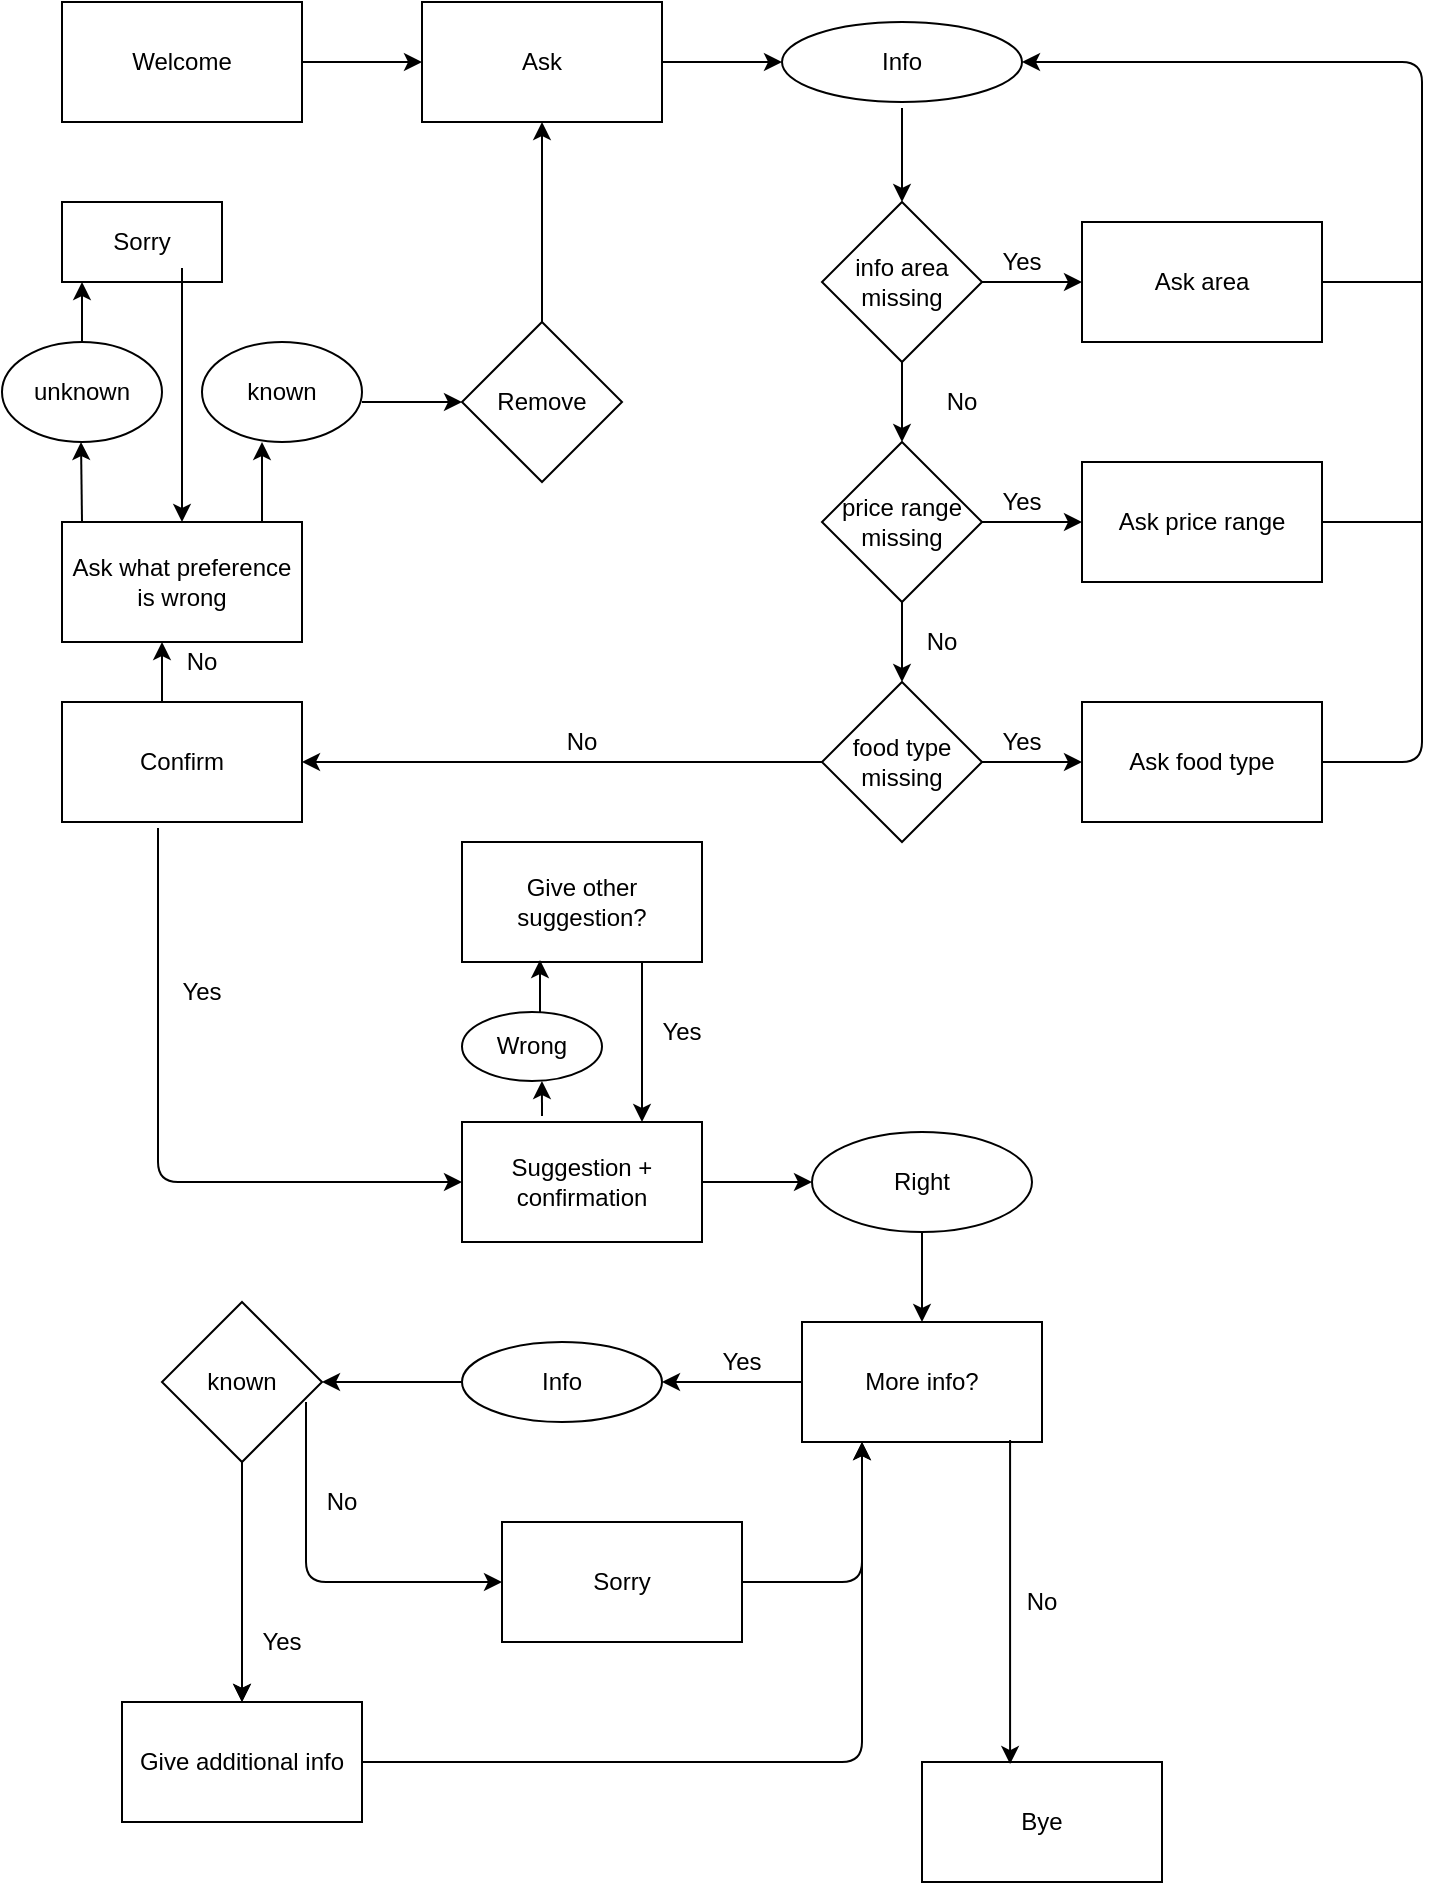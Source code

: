 <mxfile version="13.7.1" type="github"><diagram id="WTRNoEzANxITyq6l-b7Z" name="Page-1"><mxGraphModel dx="1108" dy="401" grid="1" gridSize="10" guides="1" tooltips="1" connect="1" arrows="1" fold="1" page="1" pageScale="1" pageWidth="827" pageHeight="1169" math="0" shadow="0"><root><mxCell id="0"/><mxCell id="1" parent="0"/><mxCell id="2_UXB5X1O9KzaBxz7M0A-80" value="" style="edgeStyle=orthogonalEdgeStyle;rounded=0;orthogonalLoop=1;jettySize=auto;html=1;" edge="1" parent="1" source="2_UXB5X1O9KzaBxz7M0A-1" target="2_UXB5X1O9KzaBxz7M0A-2"><mxGeometry relative="1" as="geometry"/></mxCell><mxCell id="2_UXB5X1O9KzaBxz7M0A-1" value="Welcome" style="rounded=0;whiteSpace=wrap;html=1;" vertex="1" parent="1"><mxGeometry x="80" y="40" width="120" height="60" as="geometry"/></mxCell><mxCell id="2_UXB5X1O9KzaBxz7M0A-20" value="" style="edgeStyle=orthogonalEdgeStyle;rounded=0;orthogonalLoop=1;jettySize=auto;html=1;" edge="1" parent="1" source="2_UXB5X1O9KzaBxz7M0A-2" target="2_UXB5X1O9KzaBxz7M0A-3"><mxGeometry relative="1" as="geometry"/></mxCell><mxCell id="2_UXB5X1O9KzaBxz7M0A-2" value="Ask" style="rounded=0;whiteSpace=wrap;html=1;" vertex="1" parent="1"><mxGeometry x="260" y="40" width="120" height="60" as="geometry"/></mxCell><mxCell id="2_UXB5X1O9KzaBxz7M0A-40" value="" style="edgeStyle=orthogonalEdgeStyle;rounded=0;orthogonalLoop=1;jettySize=auto;html=1;entryX=0.5;entryY=0;entryDx=0;entryDy=0;" edge="1" parent="1" target="2_UXB5X1O9KzaBxz7M0A-31"><mxGeometry relative="1" as="geometry"><mxPoint x="500" y="93" as="sourcePoint"/><Array as="points"><mxPoint x="500" y="93"/></Array></mxGeometry></mxCell><mxCell id="2_UXB5X1O9KzaBxz7M0A-3" value="Info" style="ellipse;whiteSpace=wrap;html=1;" vertex="1" parent="1"><mxGeometry x="440" y="50" width="120" height="40" as="geometry"/></mxCell><mxCell id="2_UXB5X1O9KzaBxz7M0A-5" value="Confirm" style="rounded=0;whiteSpace=wrap;html=1;" vertex="1" parent="1"><mxGeometry x="80" y="390" width="120" height="60" as="geometry"/></mxCell><mxCell id="2_UXB5X1O9KzaBxz7M0A-29" value="" style="edgeStyle=orthogonalEdgeStyle;rounded=0;orthogonalLoop=1;jettySize=auto;html=1;" edge="1" parent="1" source="2_UXB5X1O9KzaBxz7M0A-6" target="2_UXB5X1O9KzaBxz7M0A-7"><mxGeometry relative="1" as="geometry"/></mxCell><mxCell id="2_UXB5X1O9KzaBxz7M0A-6" value="Suggestion + confirmation" style="rounded=0;whiteSpace=wrap;html=1;" vertex="1" parent="1"><mxGeometry x="280" y="600" width="120" height="60" as="geometry"/></mxCell><mxCell id="2_UXB5X1O9KzaBxz7M0A-28" value="" style="edgeStyle=orthogonalEdgeStyle;rounded=0;orthogonalLoop=1;jettySize=auto;html=1;" edge="1" parent="1" source="2_UXB5X1O9KzaBxz7M0A-7" target="2_UXB5X1O9KzaBxz7M0A-8"><mxGeometry relative="1" as="geometry"/></mxCell><mxCell id="2_UXB5X1O9KzaBxz7M0A-7" value="Right" style="ellipse;whiteSpace=wrap;html=1;" vertex="1" parent="1"><mxGeometry x="455" y="605" width="110" height="50" as="geometry"/></mxCell><mxCell id="2_UXB5X1O9KzaBxz7M0A-21" value="" style="edgeStyle=orthogonalEdgeStyle;rounded=0;orthogonalLoop=1;jettySize=auto;html=1;" edge="1" parent="1" source="2_UXB5X1O9KzaBxz7M0A-8" target="2_UXB5X1O9KzaBxz7M0A-9"><mxGeometry relative="1" as="geometry"/></mxCell><mxCell id="2_UXB5X1O9KzaBxz7M0A-8" value="More info?" style="rounded=0;whiteSpace=wrap;html=1;" vertex="1" parent="1"><mxGeometry x="450" y="700" width="120" height="60" as="geometry"/></mxCell><mxCell id="2_UXB5X1O9KzaBxz7M0A-22" value="" style="edgeStyle=orthogonalEdgeStyle;rounded=0;orthogonalLoop=1;jettySize=auto;html=1;" edge="1" parent="1" source="2_UXB5X1O9KzaBxz7M0A-9" target="2_UXB5X1O9KzaBxz7M0A-10"><mxGeometry relative="1" as="geometry"/></mxCell><mxCell id="2_UXB5X1O9KzaBxz7M0A-9" value="Info" style="ellipse;whiteSpace=wrap;html=1;" vertex="1" parent="1"><mxGeometry x="280" y="710" width="100" height="40" as="geometry"/></mxCell><mxCell id="2_UXB5X1O9KzaBxz7M0A-24" value="" style="edgeStyle=orthogonalEdgeStyle;rounded=0;orthogonalLoop=1;jettySize=auto;html=1;" edge="1" parent="1" source="2_UXB5X1O9KzaBxz7M0A-10" target="2_UXB5X1O9KzaBxz7M0A-12"><mxGeometry relative="1" as="geometry"/></mxCell><mxCell id="2_UXB5X1O9KzaBxz7M0A-10" value="known" style="rhombus;whiteSpace=wrap;html=1;" vertex="1" parent="1"><mxGeometry x="130" y="690" width="80" height="80" as="geometry"/></mxCell><mxCell id="2_UXB5X1O9KzaBxz7M0A-11" value="Sorry" style="rounded=0;whiteSpace=wrap;html=1;" vertex="1" parent="1"><mxGeometry x="300" y="800" width="120" height="60" as="geometry"/></mxCell><mxCell id="2_UXB5X1O9KzaBxz7M0A-13" value="Bye" style="rounded=0;whiteSpace=wrap;html=1;" vertex="1" parent="1"><mxGeometry x="510" y="920" width="120" height="60" as="geometry"/></mxCell><mxCell id="2_UXB5X1O9KzaBxz7M0A-14" value="Give other suggestion?" style="rounded=0;whiteSpace=wrap;html=1;" vertex="1" parent="1"><mxGeometry x="280" y="460" width="120" height="60" as="geometry"/></mxCell><mxCell id="2_UXB5X1O9KzaBxz7M0A-18" value="Wrong" style="ellipse;whiteSpace=wrap;html=1;" vertex="1" parent="1"><mxGeometry x="280" y="545" width="70" height="34.5" as="geometry"/></mxCell><mxCell id="2_UXB5X1O9KzaBxz7M0A-37" value="" style="edgeStyle=orthogonalEdgeStyle;rounded=0;orthogonalLoop=1;jettySize=auto;html=1;" edge="1" parent="1" source="2_UXB5X1O9KzaBxz7M0A-31" target="2_UXB5X1O9KzaBxz7M0A-34"><mxGeometry relative="1" as="geometry"/></mxCell><mxCell id="2_UXB5X1O9KzaBxz7M0A-41" value="" style="edgeStyle=orthogonalEdgeStyle;rounded=0;orthogonalLoop=1;jettySize=auto;html=1;" edge="1" parent="1" source="2_UXB5X1O9KzaBxz7M0A-31" target="2_UXB5X1O9KzaBxz7M0A-32"><mxGeometry relative="1" as="geometry"/></mxCell><mxCell id="2_UXB5X1O9KzaBxz7M0A-31" value="info area missing" style="rhombus;whiteSpace=wrap;html=1;" vertex="1" parent="1"><mxGeometry x="460" y="140" width="80" height="80" as="geometry"/></mxCell><mxCell id="2_UXB5X1O9KzaBxz7M0A-38" value="" style="edgeStyle=orthogonalEdgeStyle;rounded=0;orthogonalLoop=1;jettySize=auto;html=1;" edge="1" parent="1" source="2_UXB5X1O9KzaBxz7M0A-32" target="2_UXB5X1O9KzaBxz7M0A-35"><mxGeometry relative="1" as="geometry"/></mxCell><mxCell id="2_UXB5X1O9KzaBxz7M0A-42" value="" style="edgeStyle=orthogonalEdgeStyle;rounded=0;orthogonalLoop=1;jettySize=auto;html=1;" edge="1" parent="1" source="2_UXB5X1O9KzaBxz7M0A-32" target="2_UXB5X1O9KzaBxz7M0A-33"><mxGeometry relative="1" as="geometry"/></mxCell><mxCell id="2_UXB5X1O9KzaBxz7M0A-32" value="price range missing" style="rhombus;whiteSpace=wrap;html=1;" vertex="1" parent="1"><mxGeometry x="460" y="260" width="80" height="80" as="geometry"/></mxCell><mxCell id="2_UXB5X1O9KzaBxz7M0A-39" value="" style="edgeStyle=orthogonalEdgeStyle;rounded=0;orthogonalLoop=1;jettySize=auto;html=1;" edge="1" parent="1" source="2_UXB5X1O9KzaBxz7M0A-33" target="2_UXB5X1O9KzaBxz7M0A-36"><mxGeometry relative="1" as="geometry"/></mxCell><mxCell id="2_UXB5X1O9KzaBxz7M0A-43" value="" style="edgeStyle=orthogonalEdgeStyle;rounded=0;orthogonalLoop=1;jettySize=auto;html=1;" edge="1" parent="1" source="2_UXB5X1O9KzaBxz7M0A-33" target="2_UXB5X1O9KzaBxz7M0A-5"><mxGeometry relative="1" as="geometry"><Array as="points"><mxPoint x="270" y="420"/><mxPoint x="270" y="420"/></Array></mxGeometry></mxCell><mxCell id="2_UXB5X1O9KzaBxz7M0A-33" value="food type missing" style="rhombus;whiteSpace=wrap;html=1;" vertex="1" parent="1"><mxGeometry x="460" y="380" width="80" height="80" as="geometry"/></mxCell><mxCell id="2_UXB5X1O9KzaBxz7M0A-34" value="Ask area" style="rounded=0;whiteSpace=wrap;html=1;" vertex="1" parent="1"><mxGeometry x="590" y="150" width="120" height="60" as="geometry"/></mxCell><mxCell id="2_UXB5X1O9KzaBxz7M0A-35" value="Ask price range" style="rounded=0;whiteSpace=wrap;html=1;" vertex="1" parent="1"><mxGeometry x="590" y="270" width="120" height="60" as="geometry"/></mxCell><mxCell id="2_UXB5X1O9KzaBxz7M0A-36" value="Ask food type" style="rounded=0;whiteSpace=wrap;html=1;" vertex="1" parent="1"><mxGeometry x="590" y="390" width="120" height="60" as="geometry"/></mxCell><mxCell id="2_UXB5X1O9KzaBxz7M0A-45" value="" style="endArrow=classic;html=1;exitX=0.4;exitY=1.05;exitDx=0;exitDy=0;exitPerimeter=0;entryX=0;entryY=0.5;entryDx=0;entryDy=0;" edge="1" parent="1" source="2_UXB5X1O9KzaBxz7M0A-5" target="2_UXB5X1O9KzaBxz7M0A-6"><mxGeometry width="50" height="50" relative="1" as="geometry"><mxPoint x="330" y="510" as="sourcePoint"/><mxPoint x="380" y="460" as="targetPoint"/><Array as="points"><mxPoint x="128" y="630"/></Array></mxGeometry></mxCell><mxCell id="2_UXB5X1O9KzaBxz7M0A-46" value="" style="endArrow=classic;html=1;entryX=0.571;entryY=1;entryDx=0;entryDy=0;entryPerimeter=0;" edge="1" parent="1" target="2_UXB5X1O9KzaBxz7M0A-18"><mxGeometry width="50" height="50" relative="1" as="geometry"><mxPoint x="320" y="597" as="sourcePoint"/><mxPoint x="245" y="570" as="targetPoint"/><Array as="points"/></mxGeometry></mxCell><mxCell id="2_UXB5X1O9KzaBxz7M0A-48" value="" style="endArrow=classic;html=1;exitX=0.75;exitY=1;exitDx=0;exitDy=0;entryX=0.75;entryY=0;entryDx=0;entryDy=0;" edge="1" parent="1" source="2_UXB5X1O9KzaBxz7M0A-14" target="2_UXB5X1O9KzaBxz7M0A-6"><mxGeometry width="50" height="50" relative="1" as="geometry"><mxPoint x="330" y="500" as="sourcePoint"/><mxPoint x="320" y="530" as="targetPoint"/><Array as="points"/></mxGeometry></mxCell><mxCell id="2_UXB5X1O9KzaBxz7M0A-50" value="" style="endArrow=classic;html=1;" edge="1" parent="1"><mxGeometry width="50" height="50" relative="1" as="geometry"><mxPoint x="319" y="545" as="sourcePoint"/><mxPoint x="319" y="519" as="targetPoint"/><Array as="points"/></mxGeometry></mxCell><mxCell id="2_UXB5X1O9KzaBxz7M0A-52" value="Yes" style="text;html=1;strokeColor=none;fillColor=none;align=center;verticalAlign=middle;whiteSpace=wrap;rounded=0;" vertex="1" parent="1"><mxGeometry x="130" y="525" width="40" height="20" as="geometry"/></mxCell><mxCell id="2_UXB5X1O9KzaBxz7M0A-53" value="Yes" style="text;html=1;strokeColor=none;fillColor=none;align=center;verticalAlign=middle;whiteSpace=wrap;rounded=0;" vertex="1" parent="1"><mxGeometry x="370" y="545" width="40" height="20" as="geometry"/></mxCell><mxCell id="2_UXB5X1O9KzaBxz7M0A-54" value="Yes" style="text;html=1;strokeColor=none;fillColor=none;align=center;verticalAlign=middle;whiteSpace=wrap;rounded=0;" vertex="1" parent="1"><mxGeometry x="400" y="710" width="40" height="20" as="geometry"/></mxCell><mxCell id="2_UXB5X1O9KzaBxz7M0A-55" value="Yes" style="text;html=1;strokeColor=none;fillColor=none;align=center;verticalAlign=middle;whiteSpace=wrap;rounded=0;" vertex="1" parent="1"><mxGeometry x="170" y="850" width="40" height="20" as="geometry"/></mxCell><mxCell id="2_UXB5X1O9KzaBxz7M0A-56" value="No" style="text;html=1;strokeColor=none;fillColor=none;align=center;verticalAlign=middle;whiteSpace=wrap;rounded=0;" vertex="1" parent="1"><mxGeometry x="200" y="780" width="40" height="20" as="geometry"/></mxCell><mxCell id="2_UXB5X1O9KzaBxz7M0A-59" value="No" style="text;html=1;strokeColor=none;fillColor=none;align=center;verticalAlign=middle;whiteSpace=wrap;rounded=0;" vertex="1" parent="1"><mxGeometry x="550" y="830" width="40" height="20" as="geometry"/></mxCell><mxCell id="2_UXB5X1O9KzaBxz7M0A-63" value="" style="endArrow=classic;html=1;entryX=0;entryY=0;entryDx=0;entryDy=0;" edge="1" parent="1" target="2_UXB5X1O9KzaBxz7M0A-65"><mxGeometry width="50" height="50" relative="1" as="geometry"><mxPoint x="130" y="390" as="sourcePoint"/><mxPoint x="130" y="330" as="targetPoint"/></mxGeometry></mxCell><mxCell id="2_UXB5X1O9KzaBxz7M0A-64" value="Ask what preference is wrong" style="rounded=0;whiteSpace=wrap;html=1;" vertex="1" parent="1"><mxGeometry x="80" y="300" width="120" height="60" as="geometry"/></mxCell><mxCell id="2_UXB5X1O9KzaBxz7M0A-65" value="No" style="text;html=1;strokeColor=none;fillColor=none;align=center;verticalAlign=middle;whiteSpace=wrap;rounded=0;" vertex="1" parent="1"><mxGeometry x="130" y="360" width="40" height="20" as="geometry"/></mxCell><mxCell id="2_UXB5X1O9KzaBxz7M0A-67" value="" style="endArrow=classic;html=1;" edge="1" parent="1"><mxGeometry width="50" height="50" relative="1" as="geometry"><mxPoint x="90" y="300" as="sourcePoint"/><mxPoint x="89.5" y="260" as="targetPoint"/></mxGeometry></mxCell><mxCell id="2_UXB5X1O9KzaBxz7M0A-68" value="unknown" style="ellipse;whiteSpace=wrap;html=1;" vertex="1" parent="1"><mxGeometry x="50" y="210" width="80" height="50" as="geometry"/></mxCell><mxCell id="2_UXB5X1O9KzaBxz7M0A-69" value="" style="endArrow=classic;html=1;" edge="1" parent="1"><mxGeometry width="50" height="50" relative="1" as="geometry"><mxPoint x="180" y="300" as="sourcePoint"/><mxPoint x="180" y="260" as="targetPoint"/></mxGeometry></mxCell><mxCell id="2_UXB5X1O9KzaBxz7M0A-71" value="known" style="ellipse;whiteSpace=wrap;html=1;" vertex="1" parent="1"><mxGeometry x="150" y="210" width="80" height="50" as="geometry"/></mxCell><mxCell id="2_UXB5X1O9KzaBxz7M0A-72" value="Sorry" style="rounded=0;whiteSpace=wrap;html=1;" vertex="1" parent="1"><mxGeometry x="80" y="140" width="80" height="40" as="geometry"/></mxCell><mxCell id="2_UXB5X1O9KzaBxz7M0A-73" value="" style="endArrow=classic;html=1;" edge="1" parent="1"><mxGeometry width="50" height="50" relative="1" as="geometry"><mxPoint x="90" y="210" as="sourcePoint"/><mxPoint x="90" y="180" as="targetPoint"/></mxGeometry></mxCell><mxCell id="2_UXB5X1O9KzaBxz7M0A-74" value="" style="endArrow=classic;html=1;" edge="1" parent="1"><mxGeometry width="50" height="50" relative="1" as="geometry"><mxPoint x="140" y="173" as="sourcePoint"/><mxPoint x="140" y="300" as="targetPoint"/><Array as="points"/></mxGeometry></mxCell><mxCell id="2_UXB5X1O9KzaBxz7M0A-77" value="" style="endArrow=classic;html=1;" edge="1" parent="1"><mxGeometry width="50" height="50" relative="1" as="geometry"><mxPoint x="230" y="240" as="sourcePoint"/><mxPoint x="280" y="240" as="targetPoint"/></mxGeometry></mxCell><mxCell id="2_UXB5X1O9KzaBxz7M0A-78" value="Remove" style="rhombus;whiteSpace=wrap;html=1;" vertex="1" parent="1"><mxGeometry x="280" y="200" width="80" height="80" as="geometry"/></mxCell><mxCell id="2_UXB5X1O9KzaBxz7M0A-79" value="" style="endArrow=classic;html=1;entryX=0.5;entryY=1;entryDx=0;entryDy=0;" edge="1" parent="1" target="2_UXB5X1O9KzaBxz7M0A-2"><mxGeometry width="50" height="50" relative="1" as="geometry"><mxPoint x="320" y="200" as="sourcePoint"/><mxPoint x="370" y="150" as="targetPoint"/></mxGeometry></mxCell><mxCell id="2_UXB5X1O9KzaBxz7M0A-82" value="" style="endArrow=classic;html=1;entryX=1;entryY=0.5;entryDx=0;entryDy=0;" edge="1" parent="1" target="2_UXB5X1O9KzaBxz7M0A-3"><mxGeometry width="50" height="50" relative="1" as="geometry"><mxPoint x="710" y="420" as="sourcePoint"/><mxPoint x="760" y="30" as="targetPoint"/><Array as="points"><mxPoint x="760" y="420"/><mxPoint x="760" y="70"/></Array></mxGeometry></mxCell><mxCell id="2_UXB5X1O9KzaBxz7M0A-84" value="" style="endArrow=none;html=1;" edge="1" parent="1"><mxGeometry width="50" height="50" relative="1" as="geometry"><mxPoint x="710" y="300" as="sourcePoint"/><mxPoint x="760" y="300" as="targetPoint"/></mxGeometry></mxCell><mxCell id="2_UXB5X1O9KzaBxz7M0A-85" value="" style="endArrow=none;html=1;" edge="1" parent="1"><mxGeometry width="50" height="50" relative="1" as="geometry"><mxPoint x="710" y="180" as="sourcePoint"/><mxPoint x="760" y="180" as="targetPoint"/></mxGeometry></mxCell><mxCell id="2_UXB5X1O9KzaBxz7M0A-86" value="No" style="text;html=1;strokeColor=none;fillColor=none;align=center;verticalAlign=middle;whiteSpace=wrap;rounded=0;" vertex="1" parent="1"><mxGeometry x="510" y="230" width="40" height="20" as="geometry"/></mxCell><mxCell id="2_UXB5X1O9KzaBxz7M0A-87" value="No" style="text;html=1;strokeColor=none;fillColor=none;align=center;verticalAlign=middle;whiteSpace=wrap;rounded=0;" vertex="1" parent="1"><mxGeometry x="500" y="350" width="40" height="20" as="geometry"/></mxCell><mxCell id="2_UXB5X1O9KzaBxz7M0A-89" value="No" style="text;html=1;strokeColor=none;fillColor=none;align=center;verticalAlign=middle;whiteSpace=wrap;rounded=0;" vertex="1" parent="1"><mxGeometry x="320" y="400" width="40" height="20" as="geometry"/></mxCell><mxCell id="2_UXB5X1O9KzaBxz7M0A-90" value="Yes" style="text;html=1;strokeColor=none;fillColor=none;align=center;verticalAlign=middle;whiteSpace=wrap;rounded=0;" vertex="1" parent="1"><mxGeometry x="540" y="400" width="40" height="20" as="geometry"/></mxCell><mxCell id="2_UXB5X1O9KzaBxz7M0A-91" value="Yes" style="text;html=1;strokeColor=none;fillColor=none;align=center;verticalAlign=middle;whiteSpace=wrap;rounded=0;" vertex="1" parent="1"><mxGeometry x="540" y="280" width="40" height="20" as="geometry"/></mxCell><mxCell id="2_UXB5X1O9KzaBxz7M0A-92" value="Yes" style="text;html=1;strokeColor=none;fillColor=none;align=center;verticalAlign=middle;whiteSpace=wrap;rounded=0;" vertex="1" parent="1"><mxGeometry x="540" y="160" width="40" height="20" as="geometry"/></mxCell><mxCell id="2_UXB5X1O9KzaBxz7M0A-99" value="" style="endArrow=classic;html=1;exitX=0.867;exitY=0.983;exitDx=0;exitDy=0;exitPerimeter=0;entryX=0.367;entryY=0.017;entryDx=0;entryDy=0;entryPerimeter=0;" edge="1" parent="1" source="2_UXB5X1O9KzaBxz7M0A-8" target="2_UXB5X1O9KzaBxz7M0A-13"><mxGeometry width="50" height="50" relative="1" as="geometry"><mxPoint x="520" y="650" as="sourcePoint"/><mxPoint x="556" y="921" as="targetPoint"/></mxGeometry></mxCell><mxCell id="2_UXB5X1O9KzaBxz7M0A-12" value="Give additional info" style="rounded=0;whiteSpace=wrap;html=1;" vertex="1" parent="1"><mxGeometry x="110" y="890" width="120" height="60" as="geometry"/></mxCell><mxCell id="2_UXB5X1O9KzaBxz7M0A-100" value="" style="edgeStyle=orthogonalEdgeStyle;rounded=0;orthogonalLoop=1;jettySize=auto;html=1;" edge="1" parent="1" source="2_UXB5X1O9KzaBxz7M0A-10" target="2_UXB5X1O9KzaBxz7M0A-12"><mxGeometry relative="1" as="geometry"><mxPoint x="170" y="770" as="sourcePoint"/><mxPoint x="260" y="940" as="targetPoint"/></mxGeometry></mxCell><mxCell id="2_UXB5X1O9KzaBxz7M0A-101" value="" style="endArrow=classic;html=1;exitX=0.9;exitY=0.625;exitDx=0;exitDy=0;entryX=0;entryY=0.5;entryDx=0;entryDy=0;exitPerimeter=0;" edge="1" parent="1" source="2_UXB5X1O9KzaBxz7M0A-10" target="2_UXB5X1O9KzaBxz7M0A-11"><mxGeometry width="50" height="50" relative="1" as="geometry"><mxPoint x="520" y="890" as="sourcePoint"/><mxPoint x="570" y="840" as="targetPoint"/><Array as="points"><mxPoint x="202" y="830"/></Array></mxGeometry></mxCell><mxCell id="2_UXB5X1O9KzaBxz7M0A-102" value="" style="endArrow=classic;html=1;entryX=0.25;entryY=1;entryDx=0;entryDy=0;" edge="1" parent="1" target="2_UXB5X1O9KzaBxz7M0A-8"><mxGeometry width="50" height="50" relative="1" as="geometry"><mxPoint x="420" y="830" as="sourcePoint"/><mxPoint x="470" y="780" as="targetPoint"/><Array as="points"><mxPoint x="480" y="830"/></Array></mxGeometry></mxCell><mxCell id="2_UXB5X1O9KzaBxz7M0A-103" value="" style="endArrow=classic;html=1;exitX=1;exitY=0.5;exitDx=0;exitDy=0;entryX=0.25;entryY=1;entryDx=0;entryDy=0;" edge="1" parent="1" source="2_UXB5X1O9KzaBxz7M0A-12" target="2_UXB5X1O9KzaBxz7M0A-8"><mxGeometry width="50" height="50" relative="1" as="geometry"><mxPoint x="520" y="890" as="sourcePoint"/><mxPoint x="570" y="840" as="targetPoint"/><Array as="points"><mxPoint x="480" y="920"/></Array></mxGeometry></mxCell></root></mxGraphModel></diagram></mxfile>